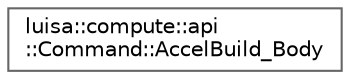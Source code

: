 digraph "类继承关系图"
{
 // LATEX_PDF_SIZE
  bgcolor="transparent";
  edge [fontname=Helvetica,fontsize=10,labelfontname=Helvetica,labelfontsize=10];
  node [fontname=Helvetica,fontsize=10,shape=box,height=0.2,width=0.4];
  rankdir="LR";
  Node0 [id="Node000000",label="luisa::compute::api\l::Command::AccelBuild_Body",height=0.2,width=0.4,color="grey40", fillcolor="white", style="filled",URL="$structluisa_1_1compute_1_1api_1_1_command_1_1_accel_build___body.html",tooltip=" "];
}
